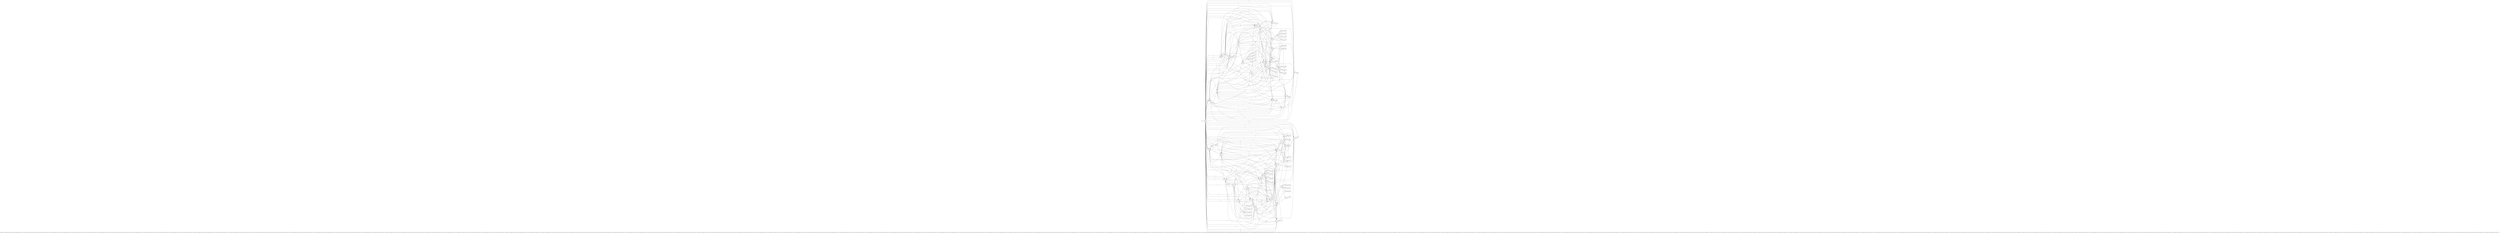 digraph
  G { label="NFA of (01)*(21(01)*0|20(10)*|21(01)*|20(10)*1)*2(32(1(01)*02|0(10)*2|0(10)*12|1(01)*2)*(01)*|31(01)*(21(01)*0|20(10)*|21(01)*|20(10)*1)*2|30(10)*1(21(01)*0|20(10)*|21(01)*|20(10)*1)*2|32(1(01)*02|0(10)*2|0(10)*12|1(01)*2)*1(01)*0|32(1(01)*02|0(10)*2|0(10)*12|1(01)*2)*1(01)*|30(10)*1(21(01)*0|20(10)*|21(01)*|20(10)*1)*|31(01)*0(21(01)*0|20(10)*|21(01)*|20(10)*1)*|31(01)*0(21(01)*0|20(10)*|21(01)*|20(10)*1)*2|31(01)*(21(01)*0|20(10)*|21(01)*|20(10)*1)*|30(10)*(21(01)*0|20(10)*|21(01)*|20(10)*1)*|32(1(01)*02|0(10)*2|0(10)*12|1(01)*2)*(01)*0|30(10)*(21(01)*0|20(10)*|21(01)*|20(10)*1)*2)*3|(01)*0(21(01)*0|20(10)*|21(01)*|20(10)*1)*2(32(1(01)*02|0(10)*2|0(10)*12|1(01)*2)*(01)*|31(01)*(21(01)*0|20(10)*|21(01)*|20(10)*1)*2|30(10)*1(21(01)*0|20(10)*|21(01)*|20(10)*1)*2|32(1(01)*02|0(10)*2|0(10)*12|1(01)*2)*1(01)*0|32(1(01)*02|0(10)*2|0(10)*12|1(01)*2)*1(01)*|30(10)*1(21(01)*0|20(10)*|21(01)*|20(10)*1)*|31(01)*0(21(01)*0|20(10)*|21(01)*|20(10)*1)*|31(01)*0(21(01)*0|20(10)*|21(01)*|20(10)*1)*2|31(01)*(21(01)*0|20(10)*|21(01)*|20(10)*1)*|30(10)*(21(01)*0|20(10)*|21(01)*|20(10)*1)*|32(1(01)*02|0(10)*2|0(10)*12|1(01)*2)*(01)*0|30(10)*(21(01)*0|20(10)*|21(01)*|20(10)*1)*2)*|1(01)*(21(01)*0|20(10)*|21(01)*|20(10)*1)*2(32(1(01)*02|0(10)*2|0(10)*12|1(01)*2)*(01)*|31(01)*(21(01)*0|20(10)*|21(01)*|20(10)*1)*2|30(10)*1(21(01)*0|20(10)*|21(01)*|20(10)*1)*2|32(1(01)*02|0(10)*2|0(10)*12|1(01)*2)*1(01)*0|32(1(01)*02|0(10)*2|0(10)*12|1(01)*2)*1(01)*|30(10)*1(21(01)*0|20(10)*|21(01)*|20(10)*1)*|31(01)*0(21(01)*0|20(10)*|21(01)*|20(10)*1)*|31(01)*0(21(01)*0|20(10)*|21(01)*|20(10)*1)*2|31(01)*(21(01)*0|20(10)*|21(01)*|20(10)*1)*|30(10)*(21(01)*0|20(10)*|21(01)*|20(10)*1)*|32(1(01)*02|0(10)*2|0(10)*12|1(01)*2)*(01)*0|30(10)*(21(01)*0|20(10)*|21(01)*|20(10)*1)*2)*3|(01)*0(21(01)*0|20(10)*|21(01)*|20(10)*1)*(32(1(01)*02|0(10)*2|0(10)*12|1(01)*2)*(01)*|31(01)*(21(01)*0|20(10)*|21(01)*|20(10)*1)*2|30(10)*1(21(01)*0|20(10)*|21(01)*|20(10)*1)*2|32(1(01)*02|0(10)*2|0(10)*12|1(01)*2)*1(01)*0|32(1(01)*02|0(10)*2|0(10)*12|1(01)*2)*1(01)*|30(10)*1(21(01)*0|20(10)*|21(01)*|20(10)*1)*|31(01)*0(21(01)*0|20(10)*|21(01)*|20(10)*1)*|31(01)*0(21(01)*0|20(10)*|21(01)*|20(10)*1)*2|31(01)*(21(01)*0|20(10)*|21(01)*|20(10)*1)*|30(10)*(21(01)*0|20(10)*|21(01)*|20(10)*1)*|32(1(01)*02|0(10)*2|0(10)*12|1(01)*2)*(01)*0|30(10)*(21(01)*0|20(10)*|21(01)*|20(10)*1)*2)*|(01)*(21(01)*0|20(10)*|21(01)*|20(10)*1)*2(32(1(01)*02|0(10)*2|0(10)*12|1(01)*2)*(01)*|31(01)*(21(01)*0|20(10)*|21(01)*|20(10)*1)*2|30(10)*1(21(01)*0|20(10)*|21(01)*|20(10)*1)*2|32(1(01)*02|0(10)*2|0(10)*12|1(01)*2)*1(01)*0|32(1(01)*02|0(10)*2|0(10)*12|1(01)*2)*1(01)*|30(10)*1(21(01)*0|20(10)*|21(01)*|20(10)*1)*|31(01)*0(21(01)*0|20(10)*|21(01)*|20(10)*1)*|31(01)*0(21(01)*0|20(10)*|21(01)*|20(10)*1)*2|31(01)*(21(01)*0|20(10)*|21(01)*|20(10)*1)*|30(10)*(21(01)*0|20(10)*|21(01)*|20(10)*1)*|32(1(01)*02|0(10)*2|0(10)*12|1(01)*2)*(01)*0|30(10)*(21(01)*0|20(10)*|21(01)*|20(10)*1)*2)*|(01)*(21(01)*0|20(10)*|21(01)*|20(10)*1)*(32(1(01)*02|0(10)*2|0(10)*12|1(01)*2)*(01)*|31(01)*(21(01)*0|20(10)*|21(01)*|20(10)*1)*2|30(10)*1(21(01)*0|20(10)*|21(01)*|20(10)*1)*2|32(1(01)*02|0(10)*2|0(10)*12|1(01)*2)*1(01)*0|32(1(01)*02|0(10)*2|0(10)*12|1(01)*2)*1(01)*|30(10)*1(21(01)*0|20(10)*|21(01)*|20(10)*1)*|31(01)*0(21(01)*0|20(10)*|21(01)*|20(10)*1)*|31(01)*0(21(01)*0|20(10)*|21(01)*|20(10)*1)*2|31(01)*(21(01)*0|20(10)*|21(01)*|20(10)*1)*|30(10)*(21(01)*0|20(10)*|21(01)*|20(10)*1)*|32(1(01)*02|0(10)*2|0(10)*12|1(01)*2)*(01)*0|30(10)*(21(01)*0|20(10)*|21(01)*|20(10)*1)*2)*3|1(01)*0(21(01)*0|20(10)*|21(01)*|20(10)*1)*(32(1(01)*02|0(10)*2|0(10)*12|1(01)*2)*(01)*|31(01)*(21(01)*0|20(10)*|21(01)*|20(10)*1)*2|30(10)*1(21(01)*0|20(10)*|21(01)*|20(10)*1)*2|32(1(01)*02|0(10)*2|0(10)*12|1(01)*2)*1(01)*0|32(1(01)*02|0(10)*2|0(10)*12|1(01)*2)*1(01)*|30(10)*1(21(01)*0|20(10)*|21(01)*|20(10)*1)*|31(01)*0(21(01)*0|20(10)*|21(01)*|20(10)*1)*|31(01)*0(21(01)*0|20(10)*|21(01)*|20(10)*1)*2|31(01)*(21(01)*0|20(10)*|21(01)*|20(10)*1)*|30(10)*(21(01)*0|20(10)*|21(01)*|20(10)*1)*|32(1(01)*02|0(10)*2|0(10)*12|1(01)*2)*(01)*0|30(10)*(21(01)*0|20(10)*|21(01)*|20(10)*1)*2)*|1(01)*(21(01)*0|20(10)*|21(01)*|20(10)*1)*2(32(1(01)*02|0(10)*2|0(10)*12|1(01)*2)*(01)*|31(01)*(21(01)*0|20(10)*|21(01)*|20(10)*1)*2|30(10)*1(21(01)*0|20(10)*|21(01)*|20(10)*1)*2|32(1(01)*02|0(10)*2|0(10)*12|1(01)*2)*1(01)*0|32(1(01)*02|0(10)*2|0(10)*12|1(01)*2)*1(01)*|30(10)*1(21(01)*0|20(10)*|21(01)*|20(10)*1)*|31(01)*0(21(01)*0|20(10)*|21(01)*|20(10)*1)*|31(01)*0(21(01)*0|20(10)*|21(01)*|20(10)*1)*2|31(01)*(21(01)*0|20(10)*|21(01)*|20(10)*1)*|30(10)*(21(01)*0|20(10)*|21(01)*|20(10)*1)*|32(1(01)*02|0(10)*2|0(10)*12|1(01)*2)*(01)*0|30(10)*(21(01)*0|20(10)*|21(01)*|20(10)*1)*2)*|1(01)*0(21(01)*0|20(10)*|21(01)*|20(10)*1)*2(32(1(01)*02|0(10)*2|0(10)*12|1(01)*2)*(01)*|31(01)*(21(01)*0|20(10)*|21(01)*|20(10)*1)*2|30(10)*1(21(01)*0|20(10)*|21(01)*|20(10)*1)*2|32(1(01)*02|0(10)*2|0(10)*12|1(01)*2)*1(01)*0|32(1(01)*02|0(10)*2|0(10)*12|1(01)*2)*1(01)*|30(10)*1(21(01)*0|20(10)*|21(01)*|20(10)*1)*|31(01)*0(21(01)*0|20(10)*|21(01)*|20(10)*1)*|31(01)*0(21(01)*0|20(10)*|21(01)*|20(10)*1)*2|31(01)*(21(01)*0|20(10)*|21(01)*|20(10)*1)*|30(10)*(21(01)*0|20(10)*|21(01)*|20(10)*1)*|32(1(01)*02|0(10)*2|0(10)*12|1(01)*2)*(01)*0|30(10)*(21(01)*0|20(10)*|21(01)*|20(10)*1)*2)*|1(01)*(21(01)*0|20(10)*|21(01)*|20(10)*1)*(32(1(01)*02|0(10)*2|0(10)*12|1(01)*2)*(01)*|31(01)*(21(01)*0|20(10)*|21(01)*|20(10)*1)*2|30(10)*1(21(01)*0|20(10)*|21(01)*|20(10)*1)*2|32(1(01)*02|0(10)*2|0(10)*12|1(01)*2)*1(01)*0|32(1(01)*02|0(10)*2|0(10)*12|1(01)*2)*1(01)*|30(10)*1(21(01)*0|20(10)*|21(01)*|20(10)*1)*|31(01)*0(21(01)*0|20(10)*|21(01)*|20(10)*1)*|31(01)*0(21(01)*0|20(10)*|21(01)*|20(10)*1)*2|31(01)*(21(01)*0|20(10)*|21(01)*|20(10)*1)*|30(10)*(21(01)*0|20(10)*|21(01)*|20(10)*1)*|32(1(01)*02|0(10)*2|0(10)*12|1(01)*2)*(01)*0|30(10)*(21(01)*0|20(10)*|21(01)*|20(10)*1)*2)*3|1(01)*0(21(01)*0|20(10)*|21(01)*|20(10)*1)*(32(1(01)*02|0(10)*2|0(10)*12|1(01)*2)*(01)*|31(01)*(21(01)*0|20(10)*|21(01)*|20(10)*1)*2|30(10)*1(21(01)*0|20(10)*|21(01)*|20(10)*1)*2|32(1(01)*02|0(10)*2|0(10)*12|1(01)*2)*1(01)*0|32(1(01)*02|0(10)*2|0(10)*12|1(01)*2)*1(01)*|30(10)*1(21(01)*0|20(10)*|21(01)*|20(10)*1)*|31(01)*0(21(01)*0|20(10)*|21(01)*|20(10)*1)*|31(01)*0(21(01)*0|20(10)*|21(01)*|20(10)*1)*2|31(01)*(21(01)*0|20(10)*|21(01)*|20(10)*1)*|30(10)*(21(01)*0|20(10)*|21(01)*|20(10)*1)*|32(1(01)*02|0(10)*2|0(10)*12|1(01)*2)*(01)*0|30(10)*(21(01)*0|20(10)*|21(01)*|20(10)*1)*2)*3|1(01)*(21(01)*0|20(10)*|21(01)*|20(10)*1)*(32(1(01)*02|0(10)*2|0(10)*12|1(01)*2)*(01)*|31(01)*(21(01)*0|20(10)*|21(01)*|20(10)*1)*2|30(10)*1(21(01)*0|20(10)*|21(01)*|20(10)*1)*2|32(1(01)*02|0(10)*2|0(10)*12|1(01)*2)*1(01)*0|32(1(01)*02|0(10)*2|0(10)*12|1(01)*2)*1(01)*|30(10)*1(21(01)*0|20(10)*|21(01)*|20(10)*1)*|31(01)*0(21(01)*0|20(10)*|21(01)*|20(10)*1)*|31(01)*0(21(01)*0|20(10)*|21(01)*|20(10)*1)*2|31(01)*(21(01)*0|20(10)*|21(01)*|20(10)*1)*|30(10)*(21(01)*0|20(10)*|21(01)*|20(10)*1)*|32(1(01)*02|0(10)*2|0(10)*12|1(01)*2)*(01)*0|30(10)*(21(01)*0|20(10)*|21(01)*|20(10)*1)*2)*|(01)*0(21(01)*0|20(10)*|21(01)*|20(10)*1)*(32(1(01)*02|0(10)*2|0(10)*12|1(01)*2)*(01)*|31(01)*(21(01)*0|20(10)*|21(01)*|20(10)*1)*2|30(10)*1(21(01)*0|20(10)*|21(01)*|20(10)*1)*2|32(1(01)*02|0(10)*2|0(10)*12|1(01)*2)*1(01)*0|32(1(01)*02|0(10)*2|0(10)*12|1(01)*2)*1(01)*|30(10)*1(21(01)*0|20(10)*|21(01)*|20(10)*1)*|31(01)*0(21(01)*0|20(10)*|21(01)*|20(10)*1)*|31(01)*0(21(01)*0|20(10)*|21(01)*|20(10)*1)*2|31(01)*(21(01)*0|20(10)*|21(01)*|20(10)*1)*|30(10)*(21(01)*0|20(10)*|21(01)*|20(10)*1)*|32(1(01)*02|0(10)*2|0(10)*12|1(01)*2)*(01)*0|30(10)*(21(01)*0|20(10)*|21(01)*|20(10)*1)*2)*3|1(01)*0(21(01)*0|20(10)*|21(01)*|20(10)*1)*2(32(1(01)*02|0(10)*2|0(10)*12|1(01)*2)*(01)*|31(01)*(21(01)*0|20(10)*|21(01)*|20(10)*1)*2|30(10)*1(21(01)*0|20(10)*|21(01)*|20(10)*1)*2|32(1(01)*02|0(10)*2|0(10)*12|1(01)*2)*1(01)*0|32(1(01)*02|0(10)*2|0(10)*12|1(01)*2)*1(01)*|30(10)*1(21(01)*0|20(10)*|21(01)*|20(10)*1)*|31(01)*0(21(01)*0|20(10)*|21(01)*|20(10)*1)*|31(01)*0(21(01)*0|20(10)*|21(01)*|20(10)*1)*2|31(01)*(21(01)*0|20(10)*|21(01)*|20(10)*1)*|30(10)*(21(01)*0|20(10)*|21(01)*|20(10)*1)*|32(1(01)*02|0(10)*2|0(10)*12|1(01)*2)*(01)*0|30(10)*(21(01)*0|20(10)*|21(01)*|20(10)*1)*2)*3|(01)*(21(01)*0|20(10)*|21(01)*|20(10)*1)*(32(1(01)*02|0(10)*2|0(10)*12|1(01)*2)*(01)*|31(01)*(21(01)*0|20(10)*|21(01)*|20(10)*1)*2|30(10)*1(21(01)*0|20(10)*|21(01)*|20(10)*1)*2|32(1(01)*02|0(10)*2|0(10)*12|1(01)*2)*1(01)*0|32(1(01)*02|0(10)*2|0(10)*12|1(01)*2)*1(01)*|30(10)*1(21(01)*0|20(10)*|21(01)*|20(10)*1)*|31(01)*0(21(01)*0|20(10)*|21(01)*|20(10)*1)*|31(01)*0(21(01)*0|20(10)*|21(01)*|20(10)*1)*2|31(01)*(21(01)*0|20(10)*|21(01)*|20(10)*1)*|30(10)*(21(01)*0|20(10)*|21(01)*|20(10)*1)*|32(1(01)*02|0(10)*2|0(10)*12|1(01)*2)*(01)*0|30(10)*(21(01)*0|20(10)*|21(01)*|20(10)*1)*2)*|(01)*0(21(01)*0|20(10)*|21(01)*|20(10)*1)*2(32(1(01)*02|0(10)*2|0(10)*12|1(01)*2)*(01)*|31(01)*(21(01)*0|20(10)*|21(01)*|20(10)*1)*2|30(10)*1(21(01)*0|20(10)*|21(01)*|20(10)*1)*2|32(1(01)*02|0(10)*2|0(10)*12|1(01)*2)*1(01)*0|32(1(01)*02|0(10)*2|0(10)*12|1(01)*2)*1(01)*|30(10)*1(21(01)*0|20(10)*|21(01)*|20(10)*1)*|31(01)*0(21(01)*0|20(10)*|21(01)*|20(10)*1)*|31(01)*0(21(01)*0|20(10)*|21(01)*|20(10)*1)*2|31(01)*(21(01)*0|20(10)*|21(01)*|20(10)*1)*|30(10)*(21(01)*0|20(10)*|21(01)*|20(10)*1)*|32(1(01)*02|0(10)*2|0(10)*12|1(01)*2)*(01)*0|30(10)*(21(01)*0|20(10)*|21(01)*|20(10)*1)*2)*3";
 
rankdir=LR
start[shape =none]
start ->node_1
node_1 [label="Q1", shape = doublecircle]
node_1 -> node_2 [label ="0"]
node_1 -> node_4 [label ="2"]
node_1 -> node_7 [label ="2"]
node_1 -> node_2 [label ="2"]
node_1 -> node_9 [label ="2"]
node_1 -> node_11 [label ="2"]
node_1 -> node_66 [label ="0"]
node_1 -> node_68 [label ="0"]
node_1 -> node_3 [label ="1"]
node_1 -> node_113 [label ="0"]
node_1 -> node_112 [label ="0"]
node_1 -> node_71 [label ="0"]
node_1 -> node_66 [label ="2"]
node_1 -> node_69 [label ="2"]
node_1 -> node_71 [label ="2"]
node_1 -> node_73 [label ="2"]
node_1 -> node_75 [label ="2"]
node_1 -> node_53 [label ="0"]
node_1 -> node_49 [label ="2"]
node_1 -> node_51 [label ="2"]
node_1 -> node_53 [label ="2"]
node_1 -> node_46 [label ="2"]
node_1 -> node_12 [label ="3"]
node_1 -> node_2 [label ="3"]
node_1 -> node_9 [label ="3"]
node_1 -> node_24 [label ="3"]
node_1 -> node_36 [label ="3"]
node_1 -> node_46 [label ="3"]
node_1 -> node_49 [label ="3"]
node_1 -> node_4 [label ="3"]
node_1 -> node_53 [label ="3"]
node_1 -> node_51 [label ="3"]
node_1 -> node_55 [label ="3"]
node_1 -> node_7 [label ="3"]
node_1 -> node_65 [label ="3"]
node_1 -> node_114 [label ="1"]
node_1 -> node_72 [label ="1"]
node_1 -> node_67 [label ="1"]
node_1 -> node_54 [label ="1"]
node_1 -> node_50 [label ="1"]
node_1 -> node_118 [label ="1"]
node_1 -> node_49 [label ="0"]
node_1 -> node_48 [label ="0"]
node_1 -> node_5 [label ="1"]
node_1 -> node_117 [label ="0"]
node_1 -> node_113 [label ="2"]
node_1 -> node_115 [label ="2"]
node_1 -> node_117 [label ="2"]
node_1 -> node_110 [label ="2"]
node_1 -> node_76 [label ="3"]
node_1 -> node_71 [label ="3"]
node_1 -> node_73 [label ="3"]
node_1 -> node_88 [label ="3"]
node_1 -> node_100 [label ="3"]
node_1 -> node_110 [label ="3"]
node_1 -> node_113 [label ="3"]
node_1 -> node_66 [label ="3"]
node_1 -> node_117 [label ="3"]
node_1 -> node_115 [label ="3"]
node_1 -> node_119 [label ="3"]
node_1 -> node_69 [label ="3"]
node_1 -> node_4 [label ="0"]
node_1 -> node_6 [label ="0"]
node_2 [label="Q2", shape = circle]
node_2 -> node_3 [label ="1"]
node_3 [label="Q3", shape = circle]
node_3 -> node_2 [label ="0"]
node_3 -> node_4 [label ="2"]
node_3 -> node_7 [label ="2"]
node_3 -> node_2 [label ="2"]
node_3 -> node_9 [label ="2"]
node_3 -> node_11 [label ="2"]
node_4 [label="Q4", shape = circle]
node_4 -> node_5 [label ="1"]
node_5 [label="Q5", shape = circle]
node_5 -> node_4 [label ="0"]
node_5 -> node_6 [label ="0"]
node_6 [label="Q6", shape = circle]
node_6 -> node_4 [label ="2"]
node_6 -> node_7 [label ="2"]
node_6 -> node_2 [label ="2"]
node_6 -> node_9 [label ="2"]
node_6 -> node_11 [label ="2"]
node_7 [label="Q7", shape = circle]
node_7 -> node_8 [label ="0"]
node_8 [label="Q8", shape = circle]
node_8 -> node_7 [label ="1"]
node_8 -> node_4 [label ="2"]
node_8 -> node_7 [label ="2"]
node_8 -> node_2 [label ="2"]
node_8 -> node_9 [label ="2"]
node_8 -> node_11 [label ="2"]
node_9 [label="Q9", shape = circle]
node_9 -> node_10 [label ="0"]
node_10 [label="Q10", shape = circle]
node_10 -> node_9 [label ="1"]
node_10 -> node_6 [label ="1"]
node_11 [label="Q11", shape = circle]
node_11 -> node_12 [label ="3"]
node_11 -> node_2 [label ="3"]
node_11 -> node_9 [label ="3"]
node_11 -> node_24 [label ="3"]
node_11 -> node_36 [label ="3"]
node_11 -> node_46 [label ="3"]
node_11 -> node_49 [label ="3"]
node_11 -> node_4 [label ="3"]
node_11 -> node_53 [label ="3"]
node_11 -> node_51 [label ="3"]
node_11 -> node_55 [label ="3"]
node_11 -> node_7 [label ="3"]
node_11 -> node_65 [label ="3"]
node_12 [label="Q12", shape = circle]
node_12 -> node_13 [label ="2"]
node_13 [label="Q13", shape = circle]
node_13 -> node_14 [label ="1"]
node_13 -> node_16 [label ="0"]
node_13 -> node_18 [label ="0"]
node_13 -> node_20 [label ="1"]
node_13 -> node_22 [label ="0"]
node_13 -> node_12 [label ="3"]
node_13 -> node_2 [label ="3"]
node_13 -> node_9 [label ="3"]
node_13 -> node_24 [label ="3"]
node_13 -> node_36 [label ="3"]
node_13 -> node_46 [label ="3"]
node_13 -> node_49 [label ="3"]
node_13 -> node_4 [label ="3"]
node_13 -> node_53 [label ="3"]
node_13 -> node_51 [label ="3"]
node_13 -> node_55 [label ="3"]
node_13 -> node_7 [label ="3"]
node_13 -> node_65 [label ="3"]
node_14 [label="Q14", shape = circle]
node_14 -> node_15 [label ="0"]
node_14 -> node_12 [label ="0"]
node_15 [label="Q15", shape = circle]
node_15 -> node_14 [label ="1"]
node_16 [label="Q16", shape = circle]
node_16 -> node_17 [label ="1"]
node_16 -> node_13 [label ="2"]
node_17 [label="Q17", shape = circle]
node_17 -> node_16 [label ="0"]
node_18 [label="Q18", shape = circle]
node_18 -> node_19 [label ="1"]
node_18 -> node_12 [label ="1"]
node_19 [label="Q19", shape = circle]
node_19 -> node_18 [label ="0"]
node_20 [label="Q20", shape = circle]
node_20 -> node_21 [label ="0"]
node_20 -> node_13 [label ="2"]
node_21 [label="Q21", shape = circle]
node_21 -> node_20 [label ="1"]
node_22 [label="Q22", shape = circle]
node_22 -> node_23 [label ="1"]
node_23 [label="Q23", shape = circle]
node_23 -> node_22 [label ="0"]
node_23 -> node_12 [label ="3"]
node_23 -> node_2 [label ="3"]
node_23 -> node_9 [label ="3"]
node_23 -> node_24 [label ="3"]
node_23 -> node_36 [label ="3"]
node_23 -> node_46 [label ="3"]
node_23 -> node_49 [label ="3"]
node_23 -> node_4 [label ="3"]
node_23 -> node_53 [label ="3"]
node_23 -> node_51 [label ="3"]
node_23 -> node_55 [label ="3"]
node_23 -> node_7 [label ="3"]
node_23 -> node_65 [label ="3"]
node_24 [label="Q24", shape = circle]
node_24 -> node_25 [label ="2"]
node_25 [label="Q25", shape = circle]
node_25 -> node_26 [label ="1"]
node_25 -> node_28 [label ="0"]
node_25 -> node_30 [label ="0"]
node_25 -> node_32 [label ="1"]
node_25 -> node_34 [label ="1"]
node_26 [label="Q26", shape = circle]
node_26 -> node_27 [label ="0"]
node_26 -> node_24 [label ="0"]
node_27 [label="Q27", shape = circle]
node_27 -> node_26 [label ="1"]
node_28 [label="Q28", shape = circle]
node_28 -> node_29 [label ="1"]
node_28 -> node_25 [label ="2"]
node_29 [label="Q29", shape = circle]
node_29 -> node_28 [label ="0"]
node_30 [label="Q30", shape = circle]
node_30 -> node_31 [label ="1"]
node_30 -> node_24 [label ="1"]
node_31 [label="Q31", shape = circle]
node_31 -> node_30 [label ="0"]
node_32 [label="Q32", shape = circle]
node_32 -> node_33 [label ="0"]
node_32 -> node_25 [label ="2"]
node_33 [label="Q33", shape = circle]
node_33 -> node_32 [label ="1"]
node_34 [label="Q34", shape = circle]
node_34 -> node_35 [label ="0"]
node_34 -> node_11 [label ="0"]
node_35 [label="Q35", shape = circle]
node_35 -> node_34 [label ="1"]
node_36 [label="Q36", shape = circle]
node_36 -> node_37 [label ="2"]
node_37 [label="Q37", shape = circle]
node_37 -> node_38 [label ="1"]
node_37 -> node_40 [label ="0"]
node_37 -> node_42 [label ="0"]
node_37 -> node_44 [label ="1"]
node_37 -> node_23 [label ="1"]
node_38 [label="Q38", shape = circle]
node_38 -> node_39 [label ="0"]
node_38 -> node_36 [label ="0"]
node_39 [label="Q39", shape = circle]
node_39 -> node_38 [label ="1"]
node_40 [label="Q40", shape = circle]
node_40 -> node_41 [label ="1"]
node_40 -> node_37 [label ="2"]
node_41 [label="Q41", shape = circle]
node_41 -> node_40 [label ="0"]
node_42 [label="Q42", shape = circle]
node_42 -> node_43 [label ="1"]
node_42 -> node_36 [label ="1"]
node_43 [label="Q43", shape = circle]
node_43 -> node_42 [label ="0"]
node_44 [label="Q44", shape = circle]
node_44 -> node_45 [label ="0"]
node_44 -> node_37 [label ="2"]
node_45 [label="Q45", shape = circle]
node_45 -> node_44 [label ="1"]
node_46 [label="Q46", shape = circle]
node_46 -> node_47 [label ="0"]
node_47 [label="Q47", shape = circle]
node_47 -> node_46 [label ="1"]
node_47 -> node_48 [label ="1"]
node_48 [label="Q48", shape = circle]
node_48 -> node_49 [label ="2"]
node_48 -> node_51 [label ="2"]
node_48 -> node_53 [label ="2"]
node_48 -> node_46 [label ="2"]
node_48 -> node_12 [label ="3"]
node_48 -> node_2 [label ="3"]
node_48 -> node_9 [label ="3"]
node_48 -> node_24 [label ="3"]
node_48 -> node_36 [label ="3"]
node_48 -> node_46 [label ="3"]
node_48 -> node_49 [label ="3"]
node_48 -> node_4 [label ="3"]
node_48 -> node_53 [label ="3"]
node_48 -> node_51 [label ="3"]
node_48 -> node_55 [label ="3"]
node_48 -> node_7 [label ="3"]
node_48 -> node_65 [label ="3"]
node_49 [label="Q49", shape = circle]
node_49 -> node_50 [label ="1"]
node_50 [label="Q50", shape = circle]
node_50 -> node_49 [label ="0"]
node_50 -> node_48 [label ="0"]
node_51 [label="Q51", shape = circle]
node_51 -> node_52 [label ="0"]
node_52 [label="Q52", shape = circle]
node_52 -> node_51 [label ="1"]
node_52 -> node_49 [label ="2"]
node_52 -> node_51 [label ="2"]
node_52 -> node_53 [label ="2"]
node_52 -> node_46 [label ="2"]
node_52 -> node_12 [label ="3"]
node_52 -> node_2 [label ="3"]
node_52 -> node_9 [label ="3"]
node_52 -> node_24 [label ="3"]
node_52 -> node_36 [label ="3"]
node_52 -> node_46 [label ="3"]
node_52 -> node_49 [label ="3"]
node_52 -> node_4 [label ="3"]
node_52 -> node_53 [label ="3"]
node_52 -> node_51 [label ="3"]
node_52 -> node_55 [label ="3"]
node_52 -> node_7 [label ="3"]
node_52 -> node_65 [label ="3"]
node_53 [label="Q53", shape = circle]
node_53 -> node_54 [label ="1"]
node_54 [label="Q54", shape = circle]
node_54 -> node_53 [label ="0"]
node_54 -> node_49 [label ="2"]
node_54 -> node_51 [label ="2"]
node_54 -> node_53 [label ="2"]
node_54 -> node_46 [label ="2"]
node_54 -> node_12 [label ="3"]
node_54 -> node_2 [label ="3"]
node_54 -> node_9 [label ="3"]
node_54 -> node_24 [label ="3"]
node_54 -> node_36 [label ="3"]
node_54 -> node_46 [label ="3"]
node_54 -> node_49 [label ="3"]
node_54 -> node_4 [label ="3"]
node_54 -> node_53 [label ="3"]
node_54 -> node_51 [label ="3"]
node_54 -> node_55 [label ="3"]
node_54 -> node_7 [label ="3"]
node_54 -> node_65 [label ="3"]
node_55 [label="Q55", shape = circle]
node_55 -> node_56 [label ="2"]
node_56 [label="Q56", shape = circle]
node_56 -> node_57 [label ="1"]
node_56 -> node_59 [label ="0"]
node_56 -> node_61 [label ="0"]
node_56 -> node_63 [label ="1"]
node_56 -> node_35 [label ="0"]
node_56 -> node_11 [label ="0"]
node_57 [label="Q57", shape = circle]
node_57 -> node_58 [label ="0"]
node_57 -> node_55 [label ="0"]
node_58 [label="Q58", shape = circle]
node_58 -> node_57 [label ="1"]
node_59 [label="Q59", shape = circle]
node_59 -> node_60 [label ="1"]
node_59 -> node_56 [label ="2"]
node_60 [label="Q60", shape = circle]
node_60 -> node_59 [label ="0"]
node_61 [label="Q61", shape = circle]
node_61 -> node_62 [label ="1"]
node_61 -> node_55 [label ="1"]
node_62 [label="Q62", shape = circle]
node_62 -> node_61 [label ="0"]
node_63 [label="Q63", shape = circle]
node_63 -> node_64 [label ="0"]
node_63 -> node_56 [label ="2"]
node_64 [label="Q64", shape = circle]
node_64 -> node_63 [label ="1"]
node_65 [label="Q65", shape = doublecircle]
node_66 [label="Q66", shape = circle]
node_66 -> node_67 [label ="1"]
node_67 [label="Q67", shape = circle]
node_67 -> node_66 [label ="0"]
node_67 -> node_68 [label ="0"]
node_68 [label="Q68", shape = circle]
node_68 -> node_66 [label ="2"]
node_68 -> node_69 [label ="2"]
node_68 -> node_71 [label ="2"]
node_68 -> node_73 [label ="2"]
node_68 -> node_75 [label ="2"]
node_69 [label="Q69", shape = circle]
node_69 -> node_70 [label ="0"]
node_70 [label="Q70", shape = circle]
node_70 -> node_69 [label ="1"]
node_70 -> node_66 [label ="2"]
node_70 -> node_69 [label ="2"]
node_70 -> node_71 [label ="2"]
node_70 -> node_73 [label ="2"]
node_70 -> node_75 [label ="2"]
node_71 [label="Q71", shape = circle]
node_71 -> node_72 [label ="1"]
node_72 [label="Q72", shape = circle]
node_72 -> node_71 [label ="0"]
node_72 -> node_66 [label ="2"]
node_72 -> node_69 [label ="2"]
node_72 -> node_71 [label ="2"]
node_72 -> node_73 [label ="2"]
node_72 -> node_75 [label ="2"]
node_73 [label="Q73", shape = circle]
node_73 -> node_74 [label ="0"]
node_74 [label="Q74", shape = circle]
node_74 -> node_73 [label ="1"]
node_74 -> node_68 [label ="1"]
node_75 [label="Q75", shape = doublecircle]
node_75 -> node_76 [label ="3"]
node_75 -> node_71 [label ="3"]
node_75 -> node_73 [label ="3"]
node_75 -> node_88 [label ="3"]
node_75 -> node_100 [label ="3"]
node_75 -> node_110 [label ="3"]
node_75 -> node_113 [label ="3"]
node_75 -> node_66 [label ="3"]
node_75 -> node_117 [label ="3"]
node_75 -> node_115 [label ="3"]
node_75 -> node_119 [label ="3"]
node_75 -> node_69 [label ="3"]
node_76 [label="Q76", shape = circle]
node_76 -> node_77 [label ="2"]
node_77 [label="Q77", shape = doublecircle]
node_77 -> node_78 [label ="1"]
node_77 -> node_80 [label ="0"]
node_77 -> node_82 [label ="0"]
node_77 -> node_84 [label ="1"]
node_77 -> node_86 [label ="0"]
node_77 -> node_76 [label ="3"]
node_77 -> node_71 [label ="3"]
node_77 -> node_73 [label ="3"]
node_77 -> node_88 [label ="3"]
node_77 -> node_100 [label ="3"]
node_77 -> node_110 [label ="3"]
node_77 -> node_113 [label ="3"]
node_77 -> node_66 [label ="3"]
node_77 -> node_117 [label ="3"]
node_77 -> node_115 [label ="3"]
node_77 -> node_119 [label ="3"]
node_77 -> node_69 [label ="3"]
node_78 [label="Q78", shape = circle]
node_78 -> node_79 [label ="0"]
node_78 -> node_76 [label ="0"]
node_79 [label="Q79", shape = circle]
node_79 -> node_78 [label ="1"]
node_80 [label="Q80", shape = circle]
node_80 -> node_81 [label ="1"]
node_80 -> node_77 [label ="2"]
node_81 [label="Q81", shape = circle]
node_81 -> node_80 [label ="0"]
node_82 [label="Q82", shape = circle]
node_82 -> node_83 [label ="1"]
node_82 -> node_76 [label ="1"]
node_83 [label="Q83", shape = circle]
node_83 -> node_82 [label ="0"]
node_84 [label="Q84", shape = circle]
node_84 -> node_85 [label ="0"]
node_84 -> node_77 [label ="2"]
node_85 [label="Q85", shape = circle]
node_85 -> node_84 [label ="1"]
node_86 [label="Q86", shape = circle]
node_86 -> node_87 [label ="1"]
node_87 [label="Q87", shape = doublecircle]
node_87 -> node_86 [label ="0"]
node_87 -> node_76 [label ="3"]
node_87 -> node_71 [label ="3"]
node_87 -> node_73 [label ="3"]
node_87 -> node_88 [label ="3"]
node_87 -> node_100 [label ="3"]
node_87 -> node_110 [label ="3"]
node_87 -> node_113 [label ="3"]
node_87 -> node_66 [label ="3"]
node_87 -> node_117 [label ="3"]
node_87 -> node_115 [label ="3"]
node_87 -> node_119 [label ="3"]
node_87 -> node_69 [label ="3"]
node_88 [label="Q88", shape = circle]
node_88 -> node_89 [label ="2"]
node_89 [label="Q89", shape = circle]
node_89 -> node_90 [label ="1"]
node_89 -> node_92 [label ="0"]
node_89 -> node_94 [label ="0"]
node_89 -> node_96 [label ="1"]
node_89 -> node_98 [label ="1"]
node_90 [label="Q90", shape = circle]
node_90 -> node_91 [label ="0"]
node_90 -> node_88 [label ="0"]
node_91 [label="Q91", shape = circle]
node_91 -> node_90 [label ="1"]
node_92 [label="Q92", shape = circle]
node_92 -> node_93 [label ="1"]
node_92 -> node_89 [label ="2"]
node_93 [label="Q93", shape = circle]
node_93 -> node_92 [label ="0"]
node_94 [label="Q94", shape = circle]
node_94 -> node_95 [label ="1"]
node_94 -> node_88 [label ="1"]
node_95 [label="Q95", shape = circle]
node_95 -> node_94 [label ="0"]
node_96 [label="Q96", shape = circle]
node_96 -> node_97 [label ="0"]
node_96 -> node_89 [label ="2"]
node_97 [label="Q97", shape = circle]
node_97 -> node_96 [label ="1"]
node_98 [label="Q98", shape = circle]
node_98 -> node_99 [label ="0"]
node_98 -> node_75 [label ="0"]
node_99 [label="Q99", shape = circle]
node_99 -> node_98 [label ="1"]
node_100 [label="Q100", shape = circle]
node_100 -> node_101 [label ="2"]
node_101 [label="Q101", shape = circle]
node_101 -> node_102 [label ="1"]
node_101 -> node_104 [label ="0"]
node_101 -> node_106 [label ="0"]
node_101 -> node_108 [label ="1"]
node_101 -> node_87 [label ="1"]
node_102 [label="Q102", shape = circle]
node_102 -> node_103 [label ="0"]
node_102 -> node_100 [label ="0"]
node_103 [label="Q103", shape = circle]
node_103 -> node_102 [label ="1"]
node_104 [label="Q104", shape = circle]
node_104 -> node_105 [label ="1"]
node_104 -> node_101 [label ="2"]
node_105 [label="Q105", shape = circle]
node_105 -> node_104 [label ="0"]
node_106 [label="Q106", shape = circle]
node_106 -> node_107 [label ="1"]
node_106 -> node_100 [label ="1"]
node_107 [label="Q107", shape = circle]
node_107 -> node_106 [label ="0"]
node_108 [label="Q108", shape = circle]
node_108 -> node_109 [label ="0"]
node_108 -> node_101 [label ="2"]
node_109 [label="Q109", shape = circle]
node_109 -> node_108 [label ="1"]
node_110 [label="Q110", shape = circle]
node_110 -> node_111 [label ="0"]
node_111 [label="Q111", shape = circle]
node_111 -> node_110 [label ="1"]
node_111 -> node_112 [label ="1"]
node_112 [label="Q112", shape = doublecircle]
node_112 -> node_113 [label ="2"]
node_112 -> node_115 [label ="2"]
node_112 -> node_117 [label ="2"]
node_112 -> node_110 [label ="2"]
node_112 -> node_76 [label ="3"]
node_112 -> node_71 [label ="3"]
node_112 -> node_73 [label ="3"]
node_112 -> node_88 [label ="3"]
node_112 -> node_100 [label ="3"]
node_112 -> node_110 [label ="3"]
node_112 -> node_113 [label ="3"]
node_112 -> node_66 [label ="3"]
node_112 -> node_117 [label ="3"]
node_112 -> node_115 [label ="3"]
node_112 -> node_119 [label ="3"]
node_112 -> node_69 [label ="3"]
node_113 [label="Q113", shape = circle]
node_113 -> node_114 [label ="1"]
node_114 [label="Q114", shape = circle]
node_114 -> node_113 [label ="0"]
node_114 -> node_112 [label ="0"]
node_115 [label="Q115", shape = circle]
node_115 -> node_116 [label ="0"]
node_116 [label="Q116", shape = doublecircle]
node_116 -> node_115 [label ="1"]
node_116 -> node_113 [label ="2"]
node_116 -> node_115 [label ="2"]
node_116 -> node_117 [label ="2"]
node_116 -> node_110 [label ="2"]
node_116 -> node_76 [label ="3"]
node_116 -> node_71 [label ="3"]
node_116 -> node_73 [label ="3"]
node_116 -> node_88 [label ="3"]
node_116 -> node_100 [label ="3"]
node_116 -> node_110 [label ="3"]
node_116 -> node_113 [label ="3"]
node_116 -> node_66 [label ="3"]
node_116 -> node_117 [label ="3"]
node_116 -> node_115 [label ="3"]
node_116 -> node_119 [label ="3"]
node_116 -> node_69 [label ="3"]
node_117 [label="Q117", shape = circle]
node_117 -> node_118 [label ="1"]
node_118 [label="Q118", shape = doublecircle]
node_118 -> node_117 [label ="0"]
node_118 -> node_113 [label ="2"]
node_118 -> node_115 [label ="2"]
node_118 -> node_117 [label ="2"]
node_118 -> node_110 [label ="2"]
node_118 -> node_76 [label ="3"]
node_118 -> node_71 [label ="3"]
node_118 -> node_73 [label ="3"]
node_118 -> node_88 [label ="3"]
node_118 -> node_100 [label ="3"]
node_118 -> node_110 [label ="3"]
node_118 -> node_113 [label ="3"]
node_118 -> node_66 [label ="3"]
node_118 -> node_117 [label ="3"]
node_118 -> node_115 [label ="3"]
node_118 -> node_119 [label ="3"]
node_118 -> node_69 [label ="3"]
node_119 [label="Q119", shape = circle]
node_119 -> node_120 [label ="2"]
node_120 [label="Q120", shape = circle]
node_120 -> node_121 [label ="1"]
node_120 -> node_123 [label ="0"]
node_120 -> node_125 [label ="0"]
node_120 -> node_127 [label ="1"]
node_120 -> node_99 [label ="0"]
node_120 -> node_75 [label ="0"]
node_121 [label="Q121", shape = circle]
node_121 -> node_122 [label ="0"]
node_121 -> node_119 [label ="0"]
node_122 [label="Q122", shape = circle]
node_122 -> node_121 [label ="1"]
node_123 [label="Q123", shape = circle]
node_123 -> node_124 [label ="1"]
node_123 -> node_120 [label ="2"]
node_124 [label="Q124", shape = circle]
node_124 -> node_123 [label ="0"]
node_125 [label="Q125", shape = circle]
node_125 -> node_126 [label ="1"]
node_125 -> node_119 [label ="1"]
node_126 [label="Q126", shape = circle]
node_126 -> node_125 [label ="0"]
node_127 [label="Q127", shape = circle]
node_127 -> node_128 [label ="0"]
node_127 -> node_120 [label ="2"]
node_128 [label="Q128", shape = circle]
node_128 -> node_127 [label ="1"]
}
